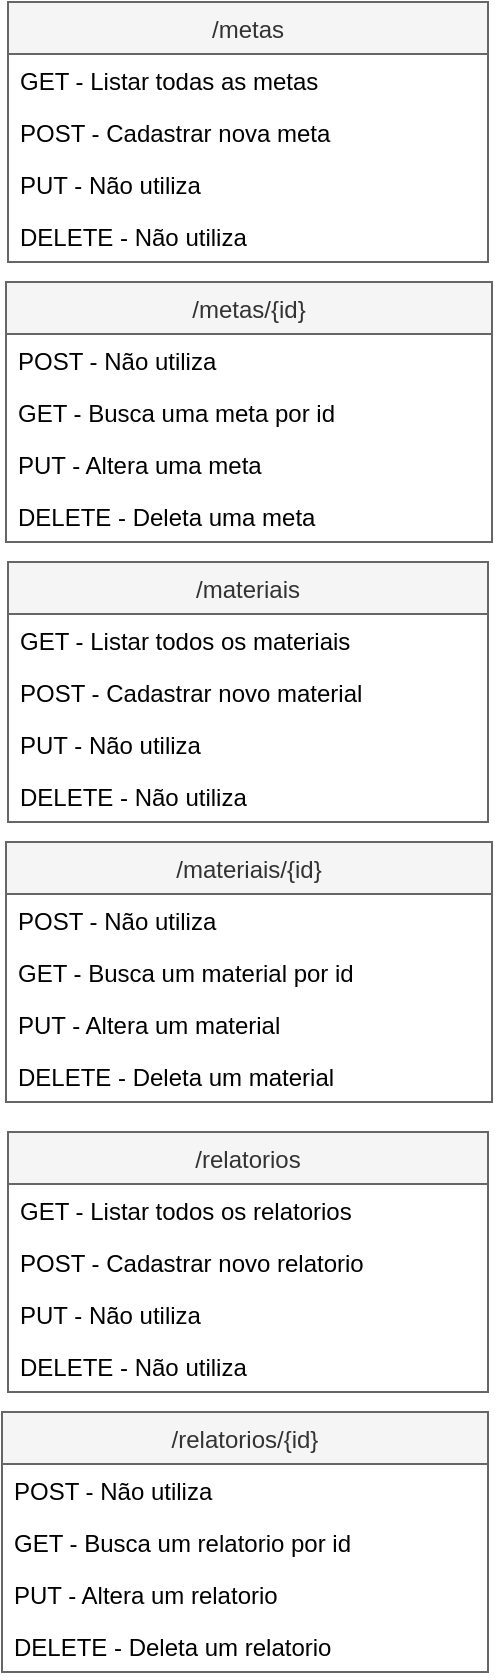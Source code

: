<mxfile version="22.0.2" type="device">
  <diagram id="C5RBs43oDa-KdzZeNtuy" name="Page-1">
    <mxGraphModel dx="1434" dy="782" grid="1" gridSize="10" guides="1" tooltips="1" connect="1" arrows="1" fold="1" page="1" pageScale="1" pageWidth="827" pageHeight="1169" background="#FFFFFF" math="0" shadow="0">
      <root>
        <mxCell id="WIyWlLk6GJQsqaUBKTNV-0" />
        <mxCell id="WIyWlLk6GJQsqaUBKTNV-1" parent="WIyWlLk6GJQsqaUBKTNV-0" />
        <mxCell id="zkfFHV4jXpPFQw0GAbJ--0" value="/metas" style="swimlane;fontStyle=0;align=center;verticalAlign=top;childLayout=stackLayout;horizontal=1;startSize=26;horizontalStack=0;resizeParent=1;resizeLast=0;collapsible=1;marginBottom=0;rounded=0;shadow=0;strokeWidth=1;fillColor=#f5f5f5;fontColor=#333333;strokeColor=#666666;" parent="WIyWlLk6GJQsqaUBKTNV-1" vertex="1">
          <mxGeometry x="294" y="167" width="240" height="130" as="geometry">
            <mxRectangle x="230" y="140" width="160" height="26" as="alternateBounds" />
          </mxGeometry>
        </mxCell>
        <mxCell id="zkfFHV4jXpPFQw0GAbJ--1" value="GET - Listar todas as metas" style="text;align=left;verticalAlign=top;spacingLeft=4;spacingRight=4;overflow=hidden;rotatable=0;points=[[0,0.5],[1,0.5]];portConstraint=eastwest;" parent="zkfFHV4jXpPFQw0GAbJ--0" vertex="1">
          <mxGeometry y="26" width="240" height="26" as="geometry" />
        </mxCell>
        <mxCell id="zkfFHV4jXpPFQw0GAbJ--2" value="POST - Cadastrar nova meta" style="text;align=left;verticalAlign=top;spacingLeft=4;spacingRight=4;overflow=hidden;rotatable=0;points=[[0,0.5],[1,0.5]];portConstraint=eastwest;rounded=0;shadow=0;html=0;" parent="zkfFHV4jXpPFQw0GAbJ--0" vertex="1">
          <mxGeometry y="52" width="240" height="26" as="geometry" />
        </mxCell>
        <mxCell id="zkfFHV4jXpPFQw0GAbJ--3" value="PUT - Não utiliza" style="text;align=left;verticalAlign=top;spacingLeft=4;spacingRight=4;overflow=hidden;rotatable=0;points=[[0,0.5],[1,0.5]];portConstraint=eastwest;rounded=0;shadow=0;html=0;" parent="zkfFHV4jXpPFQw0GAbJ--0" vertex="1">
          <mxGeometry y="78" width="240" height="26" as="geometry" />
        </mxCell>
        <mxCell id="mXF7boRL9u8cmCcfQVcO-11" value="DELETE - Não utiliza" style="text;align=left;verticalAlign=top;spacingLeft=4;spacingRight=4;overflow=hidden;rotatable=0;points=[[0,0.5],[1,0.5]];portConstraint=eastwest;rounded=0;shadow=0;html=0;" parent="zkfFHV4jXpPFQw0GAbJ--0" vertex="1">
          <mxGeometry y="104" width="240" height="26" as="geometry" />
        </mxCell>
        <mxCell id="zkfFHV4jXpPFQw0GAbJ--17" value="/metas/{id}" style="swimlane;fontStyle=0;align=center;verticalAlign=top;childLayout=stackLayout;horizontal=1;startSize=26;horizontalStack=0;resizeParent=1;resizeLast=0;collapsible=1;marginBottom=0;rounded=0;shadow=0;strokeWidth=1;fillColor=#f5f5f5;strokeColor=#666666;fontColor=#333333;" parent="WIyWlLk6GJQsqaUBKTNV-1" vertex="1">
          <mxGeometry x="293" y="307" width="243" height="130" as="geometry">
            <mxRectangle x="508" y="120" width="160" height="26" as="alternateBounds" />
          </mxGeometry>
        </mxCell>
        <mxCell id="zeWnR9ZlU195KIUSwm77-3" value="POST - Não utiliza" style="text;align=left;verticalAlign=top;spacingLeft=4;spacingRight=4;overflow=hidden;rotatable=0;points=[[0,0.5],[1,0.5]];portConstraint=eastwest;rounded=0;shadow=0;html=0;" parent="zkfFHV4jXpPFQw0GAbJ--17" vertex="1">
          <mxGeometry y="26" width="243" height="26" as="geometry" />
        </mxCell>
        <mxCell id="zeWnR9ZlU195KIUSwm77-5" value="GET - Busca uma meta por id" style="text;align=left;verticalAlign=top;spacingLeft=4;spacingRight=4;overflow=hidden;rotatable=0;points=[[0,0.5],[1,0.5]];portConstraint=eastwest;rounded=0;shadow=0;html=0;" parent="zkfFHV4jXpPFQw0GAbJ--17" vertex="1">
          <mxGeometry y="52" width="243" height="26" as="geometry" />
        </mxCell>
        <mxCell id="zeWnR9ZlU195KIUSwm77-2" value="PUT - Altera uma meta" style="text;align=left;verticalAlign=top;spacingLeft=4;spacingRight=4;overflow=hidden;rotatable=0;points=[[0,0.5],[1,0.5]];portConstraint=eastwest;rounded=0;shadow=0;html=0;" parent="zkfFHV4jXpPFQw0GAbJ--17" vertex="1">
          <mxGeometry y="78" width="243" height="26" as="geometry" />
        </mxCell>
        <mxCell id="zeWnR9ZlU195KIUSwm77-1" value="DELETE - Deleta uma meta" style="text;align=left;verticalAlign=top;spacingLeft=4;spacingRight=4;overflow=hidden;rotatable=0;points=[[0,0.5],[1,0.5]];portConstraint=eastwest;" parent="zkfFHV4jXpPFQw0GAbJ--17" vertex="1">
          <mxGeometry y="104" width="243" height="26" as="geometry" />
        </mxCell>
        <mxCell id="ps8pRM32fMWLKeSTITwA-0" value="/materiais" style="swimlane;fontStyle=0;align=center;verticalAlign=top;childLayout=stackLayout;horizontal=1;startSize=26;horizontalStack=0;resizeParent=1;resizeLast=0;collapsible=1;marginBottom=0;rounded=0;shadow=0;strokeWidth=1;fillColor=#f5f5f5;fontColor=#333333;strokeColor=#666666;" vertex="1" parent="WIyWlLk6GJQsqaUBKTNV-1">
          <mxGeometry x="294" y="447" width="240" height="130" as="geometry">
            <mxRectangle x="230" y="140" width="160" height="26" as="alternateBounds" />
          </mxGeometry>
        </mxCell>
        <mxCell id="ps8pRM32fMWLKeSTITwA-1" value="GET - Listar todos os materiais" style="text;align=left;verticalAlign=top;spacingLeft=4;spacingRight=4;overflow=hidden;rotatable=0;points=[[0,0.5],[1,0.5]];portConstraint=eastwest;" vertex="1" parent="ps8pRM32fMWLKeSTITwA-0">
          <mxGeometry y="26" width="240" height="26" as="geometry" />
        </mxCell>
        <mxCell id="ps8pRM32fMWLKeSTITwA-2" value="POST - Cadastrar novo material" style="text;align=left;verticalAlign=top;spacingLeft=4;spacingRight=4;overflow=hidden;rotatable=0;points=[[0,0.5],[1,0.5]];portConstraint=eastwest;rounded=0;shadow=0;html=0;" vertex="1" parent="ps8pRM32fMWLKeSTITwA-0">
          <mxGeometry y="52" width="240" height="26" as="geometry" />
        </mxCell>
        <mxCell id="ps8pRM32fMWLKeSTITwA-3" value="PUT - Não utiliza" style="text;align=left;verticalAlign=top;spacingLeft=4;spacingRight=4;overflow=hidden;rotatable=0;points=[[0,0.5],[1,0.5]];portConstraint=eastwest;rounded=0;shadow=0;html=0;" vertex="1" parent="ps8pRM32fMWLKeSTITwA-0">
          <mxGeometry y="78" width="240" height="26" as="geometry" />
        </mxCell>
        <mxCell id="ps8pRM32fMWLKeSTITwA-4" value="DELETE - Não utiliza" style="text;align=left;verticalAlign=top;spacingLeft=4;spacingRight=4;overflow=hidden;rotatable=0;points=[[0,0.5],[1,0.5]];portConstraint=eastwest;rounded=0;shadow=0;html=0;" vertex="1" parent="ps8pRM32fMWLKeSTITwA-0">
          <mxGeometry y="104" width="240" height="26" as="geometry" />
        </mxCell>
        <mxCell id="ps8pRM32fMWLKeSTITwA-5" value="/materiais/{id}" style="swimlane;fontStyle=0;align=center;verticalAlign=top;childLayout=stackLayout;horizontal=1;startSize=26;horizontalStack=0;resizeParent=1;resizeLast=0;collapsible=1;marginBottom=0;rounded=0;shadow=0;strokeWidth=1;fillColor=#f5f5f5;strokeColor=#666666;fontColor=#333333;" vertex="1" parent="WIyWlLk6GJQsqaUBKTNV-1">
          <mxGeometry x="293" y="587" width="243" height="130" as="geometry">
            <mxRectangle x="508" y="120" width="160" height="26" as="alternateBounds" />
          </mxGeometry>
        </mxCell>
        <mxCell id="ps8pRM32fMWLKeSTITwA-6" value="POST - Não utiliza" style="text;align=left;verticalAlign=top;spacingLeft=4;spacingRight=4;overflow=hidden;rotatable=0;points=[[0,0.5],[1,0.5]];portConstraint=eastwest;rounded=0;shadow=0;html=0;" vertex="1" parent="ps8pRM32fMWLKeSTITwA-5">
          <mxGeometry y="26" width="243" height="26" as="geometry" />
        </mxCell>
        <mxCell id="ps8pRM32fMWLKeSTITwA-7" value="GET - Busca um material por id" style="text;align=left;verticalAlign=top;spacingLeft=4;spacingRight=4;overflow=hidden;rotatable=0;points=[[0,0.5],[1,0.5]];portConstraint=eastwest;rounded=0;shadow=0;html=0;" vertex="1" parent="ps8pRM32fMWLKeSTITwA-5">
          <mxGeometry y="52" width="243" height="26" as="geometry" />
        </mxCell>
        <mxCell id="ps8pRM32fMWLKeSTITwA-8" value="PUT - Altera um material" style="text;align=left;verticalAlign=top;spacingLeft=4;spacingRight=4;overflow=hidden;rotatable=0;points=[[0,0.5],[1,0.5]];portConstraint=eastwest;rounded=0;shadow=0;html=0;" vertex="1" parent="ps8pRM32fMWLKeSTITwA-5">
          <mxGeometry y="78" width="243" height="26" as="geometry" />
        </mxCell>
        <mxCell id="ps8pRM32fMWLKeSTITwA-9" value="DELETE - Deleta um material" style="text;align=left;verticalAlign=top;spacingLeft=4;spacingRight=4;overflow=hidden;rotatable=0;points=[[0,0.5],[1,0.5]];portConstraint=eastwest;" vertex="1" parent="ps8pRM32fMWLKeSTITwA-5">
          <mxGeometry y="104" width="243" height="26" as="geometry" />
        </mxCell>
        <mxCell id="ps8pRM32fMWLKeSTITwA-30" value="/relatorios" style="swimlane;fontStyle=0;align=center;verticalAlign=top;childLayout=stackLayout;horizontal=1;startSize=26;horizontalStack=0;resizeParent=1;resizeLast=0;collapsible=1;marginBottom=0;rounded=0;shadow=0;strokeWidth=1;fillColor=#f5f5f5;fontColor=#333333;strokeColor=#666666;" vertex="1" parent="WIyWlLk6GJQsqaUBKTNV-1">
          <mxGeometry x="294" y="732" width="240" height="130" as="geometry">
            <mxRectangle x="230" y="140" width="160" height="26" as="alternateBounds" />
          </mxGeometry>
        </mxCell>
        <mxCell id="ps8pRM32fMWLKeSTITwA-31" value="GET - Listar todos os relatorios" style="text;align=left;verticalAlign=top;spacingLeft=4;spacingRight=4;overflow=hidden;rotatable=0;points=[[0,0.5],[1,0.5]];portConstraint=eastwest;" vertex="1" parent="ps8pRM32fMWLKeSTITwA-30">
          <mxGeometry y="26" width="240" height="26" as="geometry" />
        </mxCell>
        <mxCell id="ps8pRM32fMWLKeSTITwA-32" value="POST - Cadastrar novo relatorio" style="text;align=left;verticalAlign=top;spacingLeft=4;spacingRight=4;overflow=hidden;rotatable=0;points=[[0,0.5],[1,0.5]];portConstraint=eastwest;rounded=0;shadow=0;html=0;" vertex="1" parent="ps8pRM32fMWLKeSTITwA-30">
          <mxGeometry y="52" width="240" height="26" as="geometry" />
        </mxCell>
        <mxCell id="ps8pRM32fMWLKeSTITwA-33" value="PUT - Não utiliza" style="text;align=left;verticalAlign=top;spacingLeft=4;spacingRight=4;overflow=hidden;rotatable=0;points=[[0,0.5],[1,0.5]];portConstraint=eastwest;rounded=0;shadow=0;html=0;" vertex="1" parent="ps8pRM32fMWLKeSTITwA-30">
          <mxGeometry y="78" width="240" height="26" as="geometry" />
        </mxCell>
        <mxCell id="ps8pRM32fMWLKeSTITwA-34" value="DELETE - Não utiliza" style="text;align=left;verticalAlign=top;spacingLeft=4;spacingRight=4;overflow=hidden;rotatable=0;points=[[0,0.5],[1,0.5]];portConstraint=eastwest;rounded=0;shadow=0;html=0;" vertex="1" parent="ps8pRM32fMWLKeSTITwA-30">
          <mxGeometry y="104" width="240" height="26" as="geometry" />
        </mxCell>
        <mxCell id="ps8pRM32fMWLKeSTITwA-35" value="/relatorios/{id}" style="swimlane;fontStyle=0;align=center;verticalAlign=top;childLayout=stackLayout;horizontal=1;startSize=26;horizontalStack=0;resizeParent=1;resizeLast=0;collapsible=1;marginBottom=0;rounded=0;shadow=0;strokeWidth=1;fillColor=#f5f5f5;strokeColor=#666666;fontColor=#333333;" vertex="1" parent="WIyWlLk6GJQsqaUBKTNV-1">
          <mxGeometry x="291" y="872" width="243" height="130" as="geometry">
            <mxRectangle x="508" y="120" width="160" height="26" as="alternateBounds" />
          </mxGeometry>
        </mxCell>
        <mxCell id="ps8pRM32fMWLKeSTITwA-36" value="POST - Não utiliza" style="text;align=left;verticalAlign=top;spacingLeft=4;spacingRight=4;overflow=hidden;rotatable=0;points=[[0,0.5],[1,0.5]];portConstraint=eastwest;rounded=0;shadow=0;html=0;" vertex="1" parent="ps8pRM32fMWLKeSTITwA-35">
          <mxGeometry y="26" width="243" height="26" as="geometry" />
        </mxCell>
        <mxCell id="ps8pRM32fMWLKeSTITwA-37" value="GET - Busca um relatorio por id" style="text;align=left;verticalAlign=top;spacingLeft=4;spacingRight=4;overflow=hidden;rotatable=0;points=[[0,0.5],[1,0.5]];portConstraint=eastwest;rounded=0;shadow=0;html=0;" vertex="1" parent="ps8pRM32fMWLKeSTITwA-35">
          <mxGeometry y="52" width="243" height="26" as="geometry" />
        </mxCell>
        <mxCell id="ps8pRM32fMWLKeSTITwA-38" value="PUT - Altera um relatorio" style="text;align=left;verticalAlign=top;spacingLeft=4;spacingRight=4;overflow=hidden;rotatable=0;points=[[0,0.5],[1,0.5]];portConstraint=eastwest;rounded=0;shadow=0;html=0;" vertex="1" parent="ps8pRM32fMWLKeSTITwA-35">
          <mxGeometry y="78" width="243" height="26" as="geometry" />
        </mxCell>
        <mxCell id="ps8pRM32fMWLKeSTITwA-39" value="DELETE - Deleta um relatorio" style="text;align=left;verticalAlign=top;spacingLeft=4;spacingRight=4;overflow=hidden;rotatable=0;points=[[0,0.5],[1,0.5]];portConstraint=eastwest;" vertex="1" parent="ps8pRM32fMWLKeSTITwA-35">
          <mxGeometry y="104" width="243" height="26" as="geometry" />
        </mxCell>
      </root>
    </mxGraphModel>
  </diagram>
</mxfile>
